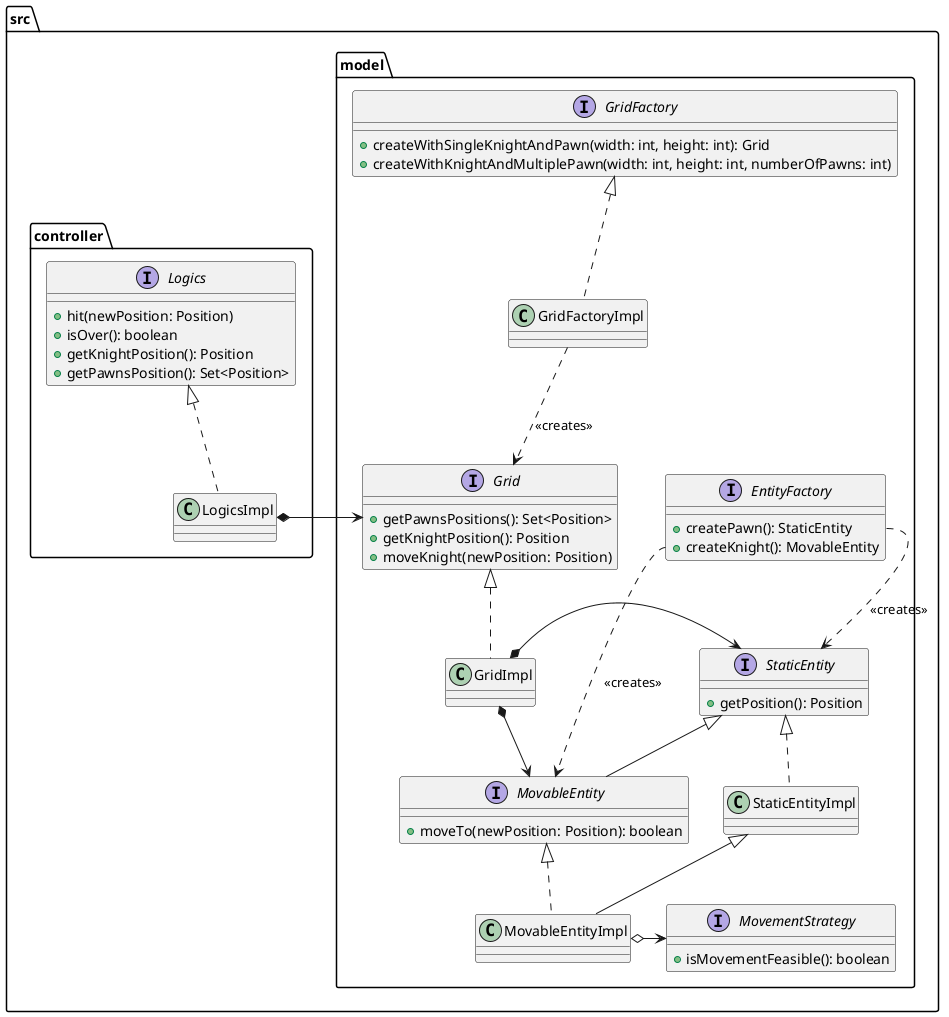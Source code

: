@startuml uml-class

package src.model {
    interface StaticEntity {
        +getPosition(): Position
    }
    class StaticEntityImpl implements StaticEntity

    interface MovableEntity extends StaticEntity {
        +moveTo(newPosition: Position): boolean
    }
    class MovableEntityImpl implements MovableEntity
    MovableEntityImpl -up-|> StaticEntityImpl

    interface MovementStrategy {
        +isMovementFeasible(): boolean
    }

    MovableEntityImpl o-right-> MovementStrategy

    interface EntityFactory {
        +createPawn(): StaticEntity
        +createKnight(): MovableEntity
    }
    EntityFactory::createPawn ..> StaticEntity: <<creates>>
    EntityFactory::createKnight ..> MovableEntity : <<creates>>

    interface Grid {
        +getPawnsPositions(): Set<Position>
        +getKnightPosition(): Position
        +moveKnight(newPosition: Position)
    }
    class GridImpl implements Grid
    GridImpl *-right-> StaticEntity
    GridImpl *--> MovableEntity

    interface GridFactory {
        +createWithSingleKnightAndPawn(width: int, height: int): Grid
        +createWithKnightAndMultiplePawn(width: int, height: int, numberOfPawns: int)
    }
    class GridFactoryImpl implements GridFactory
    GridFactoryImpl ..> Grid : <<creates>>
}

package src.controller {
    interface Logics {
        +hit(newPosition: Position)
        +isOver(): boolean
        +getKnightPosition(): Position
        +getPawnsPosition(): Set<Position>
    }

    class LogicsImpl implements Logics

    LogicsImpl *-right-> Grid
}

@enduml